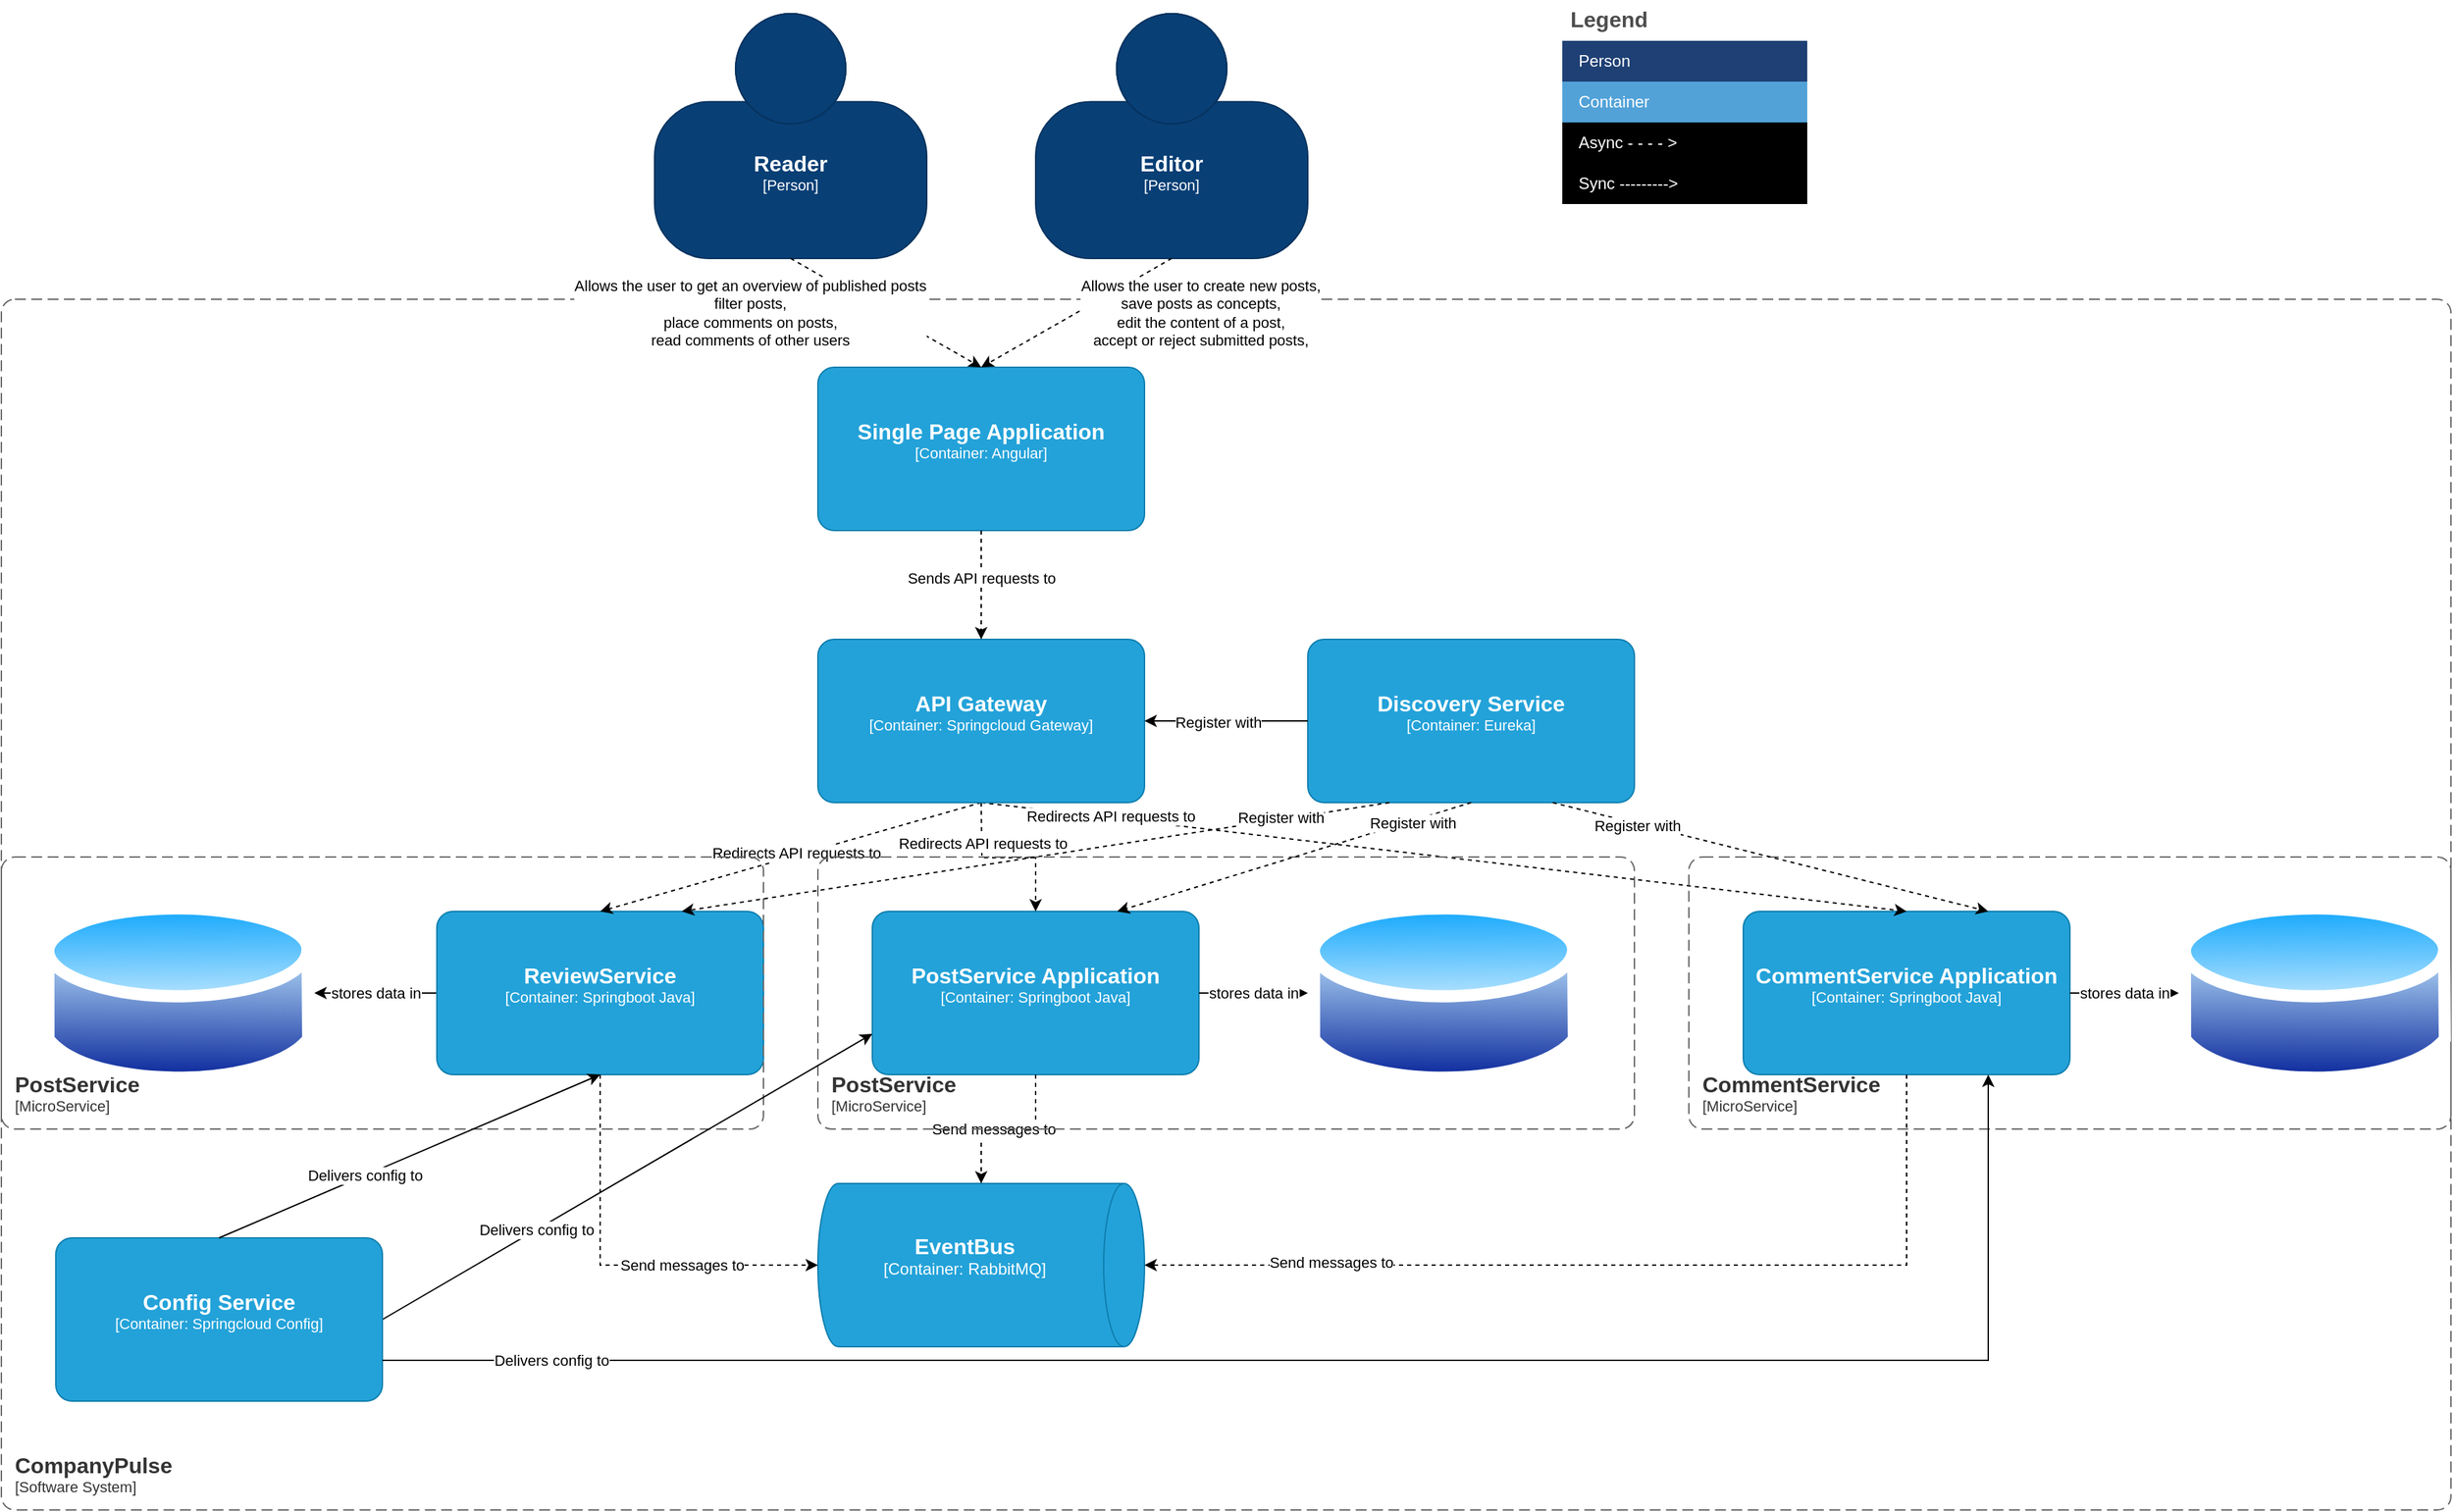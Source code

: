 <mxfile version="22.0.3" type="device">
  <diagram name="Page-1" id="jm1_bG3qNzNefYff_sMv">
    <mxGraphModel dx="2089" dy="1921" grid="1" gridSize="10" guides="1" tooltips="1" connect="1" arrows="1" fold="1" page="1" pageScale="1" pageWidth="827" pageHeight="1169" math="0" shadow="0">
      <root>
        <mxCell id="0" />
        <mxCell id="1" parent="0" />
        <object placeholders="1" c4Name="CompanyPulse" c4Type="SystemScopeBoundary" c4Application="Software System" label="&lt;font style=&quot;font-size: 16px&quot;&gt;&lt;b&gt;&lt;div style=&quot;text-align: left&quot;&gt;%c4Name%&lt;/div&gt;&lt;/b&gt;&lt;/font&gt;&lt;div style=&quot;text-align: left&quot;&gt;[%c4Application%]&lt;/div&gt;" id="UXGrSV3uxsEOeapMRRK8-2">
          <mxCell style="rounded=1;fontSize=11;whiteSpace=wrap;html=1;dashed=1;arcSize=20;fillColor=none;strokeColor=#666666;fontColor=#333333;labelBackgroundColor=none;align=left;verticalAlign=bottom;labelBorderColor=none;spacingTop=0;spacing=10;dashPattern=8 4;metaEdit=1;rotatable=0;perimeter=rectanglePerimeter;noLabel=0;labelPadding=0;allowArrows=0;connectable=0;expand=0;recursiveResize=0;editable=1;pointerEvents=0;absoluteArcSize=1;points=[[0.25,0,0],[0.5,0,0],[0.75,0,0],[1,0.25,0],[1,0.5,0],[1,0.75,0],[0.75,1,0],[0.5,1,0],[0.25,1,0],[0,0.75,0],[0,0.5,0],[0,0.25,0]];" parent="1" vertex="1">
            <mxGeometry x="-320" y="190" width="1800" height="890" as="geometry" />
          </mxCell>
        </object>
        <object placeholders="1" c4Name="Single Page Application" c4Type="Container" c4Technology="Angular" c4Description="" label="&lt;font style=&quot;font-size: 16px&quot;&gt;&lt;b&gt;%c4Name%&lt;/b&gt;&lt;/font&gt;&lt;div&gt;[%c4Type%: %c4Technology%]&lt;/div&gt;&lt;br&gt;&lt;div&gt;&lt;font style=&quot;font-size: 11px&quot;&gt;&lt;font color=&quot;#E6E6E6&quot;&gt;%c4Description%&lt;/font&gt;&lt;/div&gt;" id="UXGrSV3uxsEOeapMRRK8-3">
          <mxCell style="rounded=1;whiteSpace=wrap;html=1;fontSize=11;labelBackgroundColor=none;fillColor=#23A2D9;fontColor=#ffffff;align=center;arcSize=10;strokeColor=#0E7DAD;metaEdit=1;resizable=0;points=[[0.25,0,0],[0.5,0,0],[0.75,0,0],[1,0.25,0],[1,0.5,0],[1,0.75,0],[0.75,1,0],[0.5,1,0],[0.25,1,0],[0,0.75,0],[0,0.5,0],[0,0.25,0]];" parent="1" vertex="1">
            <mxGeometry x="280" y="240" width="240" height="120" as="geometry" />
          </mxCell>
        </object>
        <object placeholders="1" c4Name="Editor" c4Type="Person" c4Description="" label="&lt;font style=&quot;font-size: 16px&quot;&gt;&lt;b&gt;%c4Name%&lt;/b&gt;&lt;/font&gt;&lt;div&gt;[%c4Type%]&lt;/div&gt;&lt;br&gt;&lt;div&gt;&lt;font style=&quot;font-size: 11px&quot;&gt;&lt;font color=&quot;#cccccc&quot;&gt;%c4Description%&lt;/font&gt;&lt;/div&gt;" id="UXGrSV3uxsEOeapMRRK8-17">
          <mxCell style="html=1;fontSize=11;dashed=0;whiteSpace=wrap;fillColor=#083F75;strokeColor=#06315C;fontColor=#ffffff;shape=mxgraph.c4.person2;align=center;metaEdit=1;points=[[0.5,0,0],[1,0.5,0],[1,0.75,0],[0.75,1,0],[0.5,1,0],[0.25,1,0],[0,0.75,0],[0,0.5,0]];resizable=0;" parent="1" vertex="1">
            <mxGeometry x="440" y="-20" width="200" height="180" as="geometry" />
          </mxCell>
        </object>
        <object placeholders="1" c4Name="Reader" c4Type="Person" c4Description="" label="&lt;font style=&quot;font-size: 16px&quot;&gt;&lt;b&gt;%c4Name%&lt;/b&gt;&lt;/font&gt;&lt;div&gt;[%c4Type%]&lt;/div&gt;&lt;br&gt;&lt;div&gt;&lt;font style=&quot;font-size: 11px&quot;&gt;&lt;font color=&quot;#cccccc&quot;&gt;%c4Description%&lt;/font&gt;&lt;/div&gt;" id="UXGrSV3uxsEOeapMRRK8-18">
          <mxCell style="html=1;fontSize=11;dashed=0;whiteSpace=wrap;fillColor=#083F75;strokeColor=#06315C;fontColor=#ffffff;shape=mxgraph.c4.person2;align=center;metaEdit=1;points=[[0.5,0,0],[1,0.5,0],[1,0.75,0],[0.75,1,0],[0.5,1,0],[0.25,1,0],[0,0.75,0],[0,0.5,0]];resizable=0;" parent="1" vertex="1">
            <mxGeometry x="160" y="-20" width="200" height="180" as="geometry" />
          </mxCell>
        </object>
        <mxCell id="UXGrSV3uxsEOeapMRRK8-19" style="rounded=0;orthogonalLoop=1;jettySize=auto;html=1;exitX=0.5;exitY=1;exitDx=0;exitDy=0;exitPerimeter=0;entryX=0.5;entryY=0;entryDx=0;entryDy=0;entryPerimeter=0;dashed=1;" parent="1" source="UXGrSV3uxsEOeapMRRK8-18" target="UXGrSV3uxsEOeapMRRK8-3" edge="1">
          <mxGeometry relative="1" as="geometry" />
        </mxCell>
        <mxCell id="UXGrSV3uxsEOeapMRRK8-70" value="Allows the user to get an overview of published posts&lt;br&gt;filter posts,&lt;br&gt;place comments on posts,&lt;br&gt;read comments of other users" style="edgeLabel;html=1;align=center;verticalAlign=middle;resizable=0;points=[];" parent="UXGrSV3uxsEOeapMRRK8-19" vertex="1" connectable="0">
          <mxGeometry x="-0.477" relative="1" as="geometry">
            <mxPoint x="-67" y="19" as="offset" />
          </mxGeometry>
        </mxCell>
        <mxCell id="UXGrSV3uxsEOeapMRRK8-20" style="rounded=0;orthogonalLoop=1;jettySize=auto;html=1;exitX=0.5;exitY=1;exitDx=0;exitDy=0;exitPerimeter=0;entryX=0.5;entryY=0;entryDx=0;entryDy=0;entryPerimeter=0;dashed=1;" parent="1" source="UXGrSV3uxsEOeapMRRK8-17" target="UXGrSV3uxsEOeapMRRK8-3" edge="1">
          <mxGeometry relative="1" as="geometry" />
        </mxCell>
        <mxCell id="UXGrSV3uxsEOeapMRRK8-69" value="Allows the user to create new posts, &lt;br&gt;save posts as concepts,&lt;br&gt;edit the content of a post,&lt;br&gt;accept or reject submitted posts," style="edgeLabel;html=1;align=center;verticalAlign=middle;resizable=0;points=[];" parent="UXGrSV3uxsEOeapMRRK8-20" vertex="1" connectable="0">
          <mxGeometry x="-0.083" y="-1" relative="1" as="geometry">
            <mxPoint x="85" y="4" as="offset" />
          </mxGeometry>
        </mxCell>
        <object placeholders="1" c4Name="PostService Application" c4Type="Container" c4Technology="Springboot Java" c4Description="" label="&lt;font style=&quot;font-size: 16px&quot;&gt;&lt;b&gt;%c4Name%&lt;/b&gt;&lt;/font&gt;&lt;div&gt;[%c4Type%: %c4Technology%]&lt;/div&gt;&lt;br&gt;&lt;div&gt;&lt;font style=&quot;font-size: 11px&quot;&gt;&lt;font color=&quot;#E6E6E6&quot;&gt;%c4Description%&lt;/font&gt;&lt;/div&gt;" id="UXGrSV3uxsEOeapMRRK8-21">
          <mxCell style="rounded=1;whiteSpace=wrap;html=1;fontSize=11;labelBackgroundColor=none;fillColor=#23A2D9;fontColor=#ffffff;align=center;arcSize=10;strokeColor=#0E7DAD;metaEdit=1;resizable=0;points=[[0.25,0,0],[0.5,0,0],[0.75,0,0],[1,0.25,0],[1,0.5,0],[1,0.75,0],[0.75,1,0],[0.5,1,0],[0.25,1,0],[0,0.75,0],[0,0.5,0],[0,0.25,0]];" parent="1" vertex="1">
            <mxGeometry x="320" y="640" width="240" height="120" as="geometry" />
          </mxCell>
        </object>
        <mxCell id="UXGrSV3uxsEOeapMRRK8-41" style="edgeStyle=orthogonalEdgeStyle;rounded=0;orthogonalLoop=1;jettySize=auto;html=1;exitX=0;exitY=0.5;exitDx=0;exitDy=0;exitPerimeter=0;entryX=1;entryY=0.5;entryDx=0;entryDy=0;" parent="1" source="UXGrSV3uxsEOeapMRRK8-22" edge="1" target="KmEUO6EDByt2TwgrojmH-2">
          <mxGeometry relative="1" as="geometry">
            <mxPoint x="-80" y="699.556" as="targetPoint" />
          </mxGeometry>
        </mxCell>
        <mxCell id="UXGrSV3uxsEOeapMRRK8-49" value="stores data in" style="edgeLabel;html=1;align=center;verticalAlign=middle;resizable=0;points=[];" parent="UXGrSV3uxsEOeapMRRK8-41" vertex="1" connectable="0">
          <mxGeometry x="0.096" relative="1" as="geometry">
            <mxPoint x="4" as="offset" />
          </mxGeometry>
        </mxCell>
        <object placeholders="1" c4Name="ReviewService" c4Type="Container" c4Technology="Springboot Java" c4Description="" label="&lt;font style=&quot;font-size: 16px&quot;&gt;&lt;b&gt;%c4Name%&lt;/b&gt;&lt;/font&gt;&lt;div&gt;[%c4Type%: %c4Technology%]&lt;/div&gt;&lt;br&gt;&lt;div&gt;&lt;font style=&quot;font-size: 11px&quot;&gt;&lt;font color=&quot;#E6E6E6&quot;&gt;%c4Description%&lt;/font&gt;&lt;/div&gt;" id="UXGrSV3uxsEOeapMRRK8-22">
          <mxCell style="rounded=1;whiteSpace=wrap;html=1;fontSize=11;labelBackgroundColor=none;fillColor=#23A2D9;fontColor=#ffffff;align=center;arcSize=10;strokeColor=#0E7DAD;metaEdit=1;resizable=0;points=[[0.25,0,0],[0.5,0,0],[0.75,0,0],[1,0.25,0],[1,0.5,0],[1,0.75,0],[0.75,1,0],[0.5,1,0],[0.25,1,0],[0,0.75,0],[0,0.5,0],[0,0.25,0]];" parent="1" vertex="1">
            <mxGeometry y="640" width="240" height="120" as="geometry" />
          </mxCell>
        </object>
        <object placeholders="1" c4Name="CommentService Application" c4Type="Container" c4Technology="Springboot Java" c4Description="" label="&lt;font style=&quot;font-size: 16px&quot;&gt;&lt;b&gt;%c4Name%&lt;/b&gt;&lt;/font&gt;&lt;div&gt;[%c4Type%: %c4Technology%]&lt;/div&gt;&lt;br&gt;&lt;div&gt;&lt;font style=&quot;font-size: 11px&quot;&gt;&lt;font color=&quot;#E6E6E6&quot;&gt;%c4Description%&lt;/font&gt;&lt;/div&gt;" id="UXGrSV3uxsEOeapMRRK8-23">
          <mxCell style="rounded=1;whiteSpace=wrap;html=1;fontSize=11;labelBackgroundColor=none;fillColor=#23A2D9;fontColor=#ffffff;align=center;arcSize=10;strokeColor=#0E7DAD;metaEdit=1;resizable=0;points=[[0.25,0,0],[0.5,0,0],[0.75,0,0],[1,0.25,0],[1,0.5,0],[1,0.75,0],[0.75,1,0],[0.5,1,0],[0.25,1,0],[0,0.75,0],[0,0.5,0],[0,0.25,0]];" parent="1" vertex="1">
            <mxGeometry x="960" y="640" width="240" height="120" as="geometry" />
          </mxCell>
        </object>
        <mxCell id="UXGrSV3uxsEOeapMRRK8-24" style="rounded=0;orthogonalLoop=1;jettySize=auto;html=1;exitX=0.5;exitY=1;exitDx=0;exitDy=0;exitPerimeter=0;entryX=0.5;entryY=0;entryDx=0;entryDy=0;entryPerimeter=0;dashed=1;" parent="1" source="UXGrSV3uxsEOeapMRRK8-28" target="UXGrSV3uxsEOeapMRRK8-23" edge="1">
          <mxGeometry relative="1" as="geometry" />
        </mxCell>
        <mxCell id="UXGrSV3uxsEOeapMRRK8-67" value="Redirects API requests to" style="edgeLabel;html=1;align=center;verticalAlign=middle;resizable=0;points=[];" parent="UXGrSV3uxsEOeapMRRK8-24" vertex="1" connectable="0">
          <mxGeometry x="-0.724" y="3" relative="1" as="geometry">
            <mxPoint x="1" y="2" as="offset" />
          </mxGeometry>
        </mxCell>
        <mxCell id="UXGrSV3uxsEOeapMRRK8-25" style="edgeStyle=orthogonalEdgeStyle;rounded=0;orthogonalLoop=1;jettySize=auto;html=1;entryX=0.5;entryY=0;entryDx=0;entryDy=0;entryPerimeter=0;dashed=1;" parent="1" target="UXGrSV3uxsEOeapMRRK8-21" edge="1">
          <mxGeometry relative="1" as="geometry">
            <mxPoint x="400" y="560" as="sourcePoint" />
          </mxGeometry>
        </mxCell>
        <mxCell id="UXGrSV3uxsEOeapMRRK8-65" value="Redirects API requests to" style="edgeLabel;html=1;align=center;verticalAlign=middle;resizable=0;points=[];" parent="UXGrSV3uxsEOeapMRRK8-25" vertex="1" connectable="0">
          <mxGeometry x="-0.35" y="1" relative="1" as="geometry">
            <mxPoint x="-1" y="-9" as="offset" />
          </mxGeometry>
        </mxCell>
        <mxCell id="UXGrSV3uxsEOeapMRRK8-26" style="rounded=0;orthogonalLoop=1;jettySize=auto;html=1;exitX=0.5;exitY=1;exitDx=0;exitDy=0;exitPerimeter=0;entryX=0.5;entryY=0;entryDx=0;entryDy=0;entryPerimeter=0;dashed=1;" parent="1" source="UXGrSV3uxsEOeapMRRK8-28" target="UXGrSV3uxsEOeapMRRK8-22" edge="1">
          <mxGeometry relative="1" as="geometry" />
        </mxCell>
        <mxCell id="UXGrSV3uxsEOeapMRRK8-66" value="Redirects API requests to" style="edgeLabel;html=1;align=center;verticalAlign=middle;resizable=0;points=[];" parent="UXGrSV3uxsEOeapMRRK8-26" vertex="1" connectable="0">
          <mxGeometry x="-0.032" y="-2" relative="1" as="geometry">
            <mxPoint as="offset" />
          </mxGeometry>
        </mxCell>
        <object placeholders="1" c4Type="EventBus" c4Container="Container" c4Technology="RabbitMQ" c4Description="" label="&lt;font style=&quot;font-size: 16px&quot;&gt;&lt;b&gt;%c4Type%&lt;/b&gt;&lt;/font&gt;&lt;div&gt;[%c4Container%:&amp;nbsp;%c4Technology%]&lt;/div&gt;&lt;br&gt;&lt;div&gt;&lt;font style=&quot;font-size: 11px&quot;&gt;&lt;font color=&quot;#E6E6E6&quot;&gt;%c4Description%&lt;/font&gt;&lt;/div&gt;" id="UXGrSV3uxsEOeapMRRK8-27">
          <mxCell style="shape=cylinder3;size=15;direction=south;whiteSpace=wrap;html=1;boundedLbl=1;rounded=0;labelBackgroundColor=none;fillColor=#23A2D9;fontSize=12;fontColor=#ffffff;align=center;strokeColor=#0E7DAD;metaEdit=1;points=[[0.5,0,0],[1,0.25,0],[1,0.5,0],[1,0.75,0],[0.5,1,0],[0,0.75,0],[0,0.5,0],[0,0.25,0]];resizable=0;" parent="1" vertex="1">
            <mxGeometry x="280" y="840" width="240" height="120" as="geometry" />
          </mxCell>
        </object>
        <object placeholders="1" c4Name="API Gateway" c4Type="Container" c4Technology="Springcloud Gateway" c4Description="" label="&lt;font style=&quot;font-size: 16px&quot;&gt;&lt;b&gt;%c4Name%&lt;/b&gt;&lt;/font&gt;&lt;div&gt;[%c4Type%: %c4Technology%]&lt;/div&gt;&lt;br&gt;&lt;div&gt;&lt;font style=&quot;font-size: 11px&quot;&gt;&lt;font color=&quot;#E6E6E6&quot;&gt;%c4Description%&lt;/font&gt;&lt;/div&gt;" id="UXGrSV3uxsEOeapMRRK8-28">
          <mxCell style="rounded=1;whiteSpace=wrap;html=1;fontSize=11;labelBackgroundColor=none;fillColor=#23A2D9;fontColor=#ffffff;align=center;arcSize=10;strokeColor=#0E7DAD;metaEdit=1;resizable=0;points=[[0.25,0,0],[0.5,0,0],[0.75,0,0],[1,0.25,0],[1,0.5,0],[1,0.75,0],[0.75,1,0],[0.5,1,0],[0.25,1,0],[0,0.75,0],[0,0.5,0],[0,0.25,0]];" parent="1" vertex="1">
            <mxGeometry x="280" y="440" width="240" height="120" as="geometry" />
          </mxCell>
        </object>
        <mxCell id="UXGrSV3uxsEOeapMRRK8-29" style="edgeStyle=orthogonalEdgeStyle;rounded=0;orthogonalLoop=1;jettySize=auto;html=1;exitX=0.5;exitY=1;exitDx=0;exitDy=0;exitPerimeter=0;entryX=0.5;entryY=0;entryDx=0;entryDy=0;entryPerimeter=0;dashed=1;" parent="1" source="UXGrSV3uxsEOeapMRRK8-3" target="UXGrSV3uxsEOeapMRRK8-28" edge="1">
          <mxGeometry relative="1" as="geometry" />
        </mxCell>
        <mxCell id="UXGrSV3uxsEOeapMRRK8-68" value="Sends API requests to" style="edgeLabel;html=1;align=center;verticalAlign=middle;resizable=0;points=[];" parent="UXGrSV3uxsEOeapMRRK8-29" vertex="1" connectable="0">
          <mxGeometry x="-0.13" relative="1" as="geometry">
            <mxPoint as="offset" />
          </mxGeometry>
        </mxCell>
        <mxCell id="UXGrSV3uxsEOeapMRRK8-30" style="edgeStyle=orthogonalEdgeStyle;rounded=0;orthogonalLoop=1;jettySize=auto;html=1;exitX=0.5;exitY=1;exitDx=0;exitDy=0;exitPerimeter=0;entryX=0.5;entryY=1;entryDx=0;entryDy=0;entryPerimeter=0;dashed=1;" parent="1" source="UXGrSV3uxsEOeapMRRK8-22" target="UXGrSV3uxsEOeapMRRK8-27" edge="1">
          <mxGeometry relative="1" as="geometry" />
        </mxCell>
        <mxCell id="UXGrSV3uxsEOeapMRRK8-52" value="Send messages to" style="edgeLabel;html=1;align=center;verticalAlign=middle;resizable=0;points=[];" parent="UXGrSV3uxsEOeapMRRK8-30" vertex="1" connectable="0">
          <mxGeometry x="0.039" y="1" relative="1" as="geometry">
            <mxPoint x="44" y="1" as="offset" />
          </mxGeometry>
        </mxCell>
        <mxCell id="UXGrSV3uxsEOeapMRRK8-31" style="edgeStyle=orthogonalEdgeStyle;rounded=0;orthogonalLoop=1;jettySize=auto;html=1;exitX=0.5;exitY=1;exitDx=0;exitDy=0;exitPerimeter=0;entryX=0;entryY=0.5;entryDx=0;entryDy=0;entryPerimeter=0;dashed=1;" parent="1" source="UXGrSV3uxsEOeapMRRK8-21" target="UXGrSV3uxsEOeapMRRK8-27" edge="1">
          <mxGeometry relative="1" as="geometry" />
        </mxCell>
        <mxCell id="UXGrSV3uxsEOeapMRRK8-53" value="Send messages to" style="edgeLabel;html=1;align=center;verticalAlign=middle;resizable=0;points=[];" parent="UXGrSV3uxsEOeapMRRK8-31" vertex="1" connectable="0">
          <mxGeometry x="0.18" relative="1" as="geometry">
            <mxPoint as="offset" />
          </mxGeometry>
        </mxCell>
        <mxCell id="UXGrSV3uxsEOeapMRRK8-32" style="edgeStyle=orthogonalEdgeStyle;rounded=0;orthogonalLoop=1;jettySize=auto;html=1;exitX=0.5;exitY=1;exitDx=0;exitDy=0;exitPerimeter=0;entryX=0.5;entryY=0;entryDx=0;entryDy=0;entryPerimeter=0;dashed=1;" parent="1" source="UXGrSV3uxsEOeapMRRK8-23" target="UXGrSV3uxsEOeapMRRK8-27" edge="1">
          <mxGeometry relative="1" as="geometry" />
        </mxCell>
        <mxCell id="UXGrSV3uxsEOeapMRRK8-54" value="Send messages to" style="edgeLabel;html=1;align=center;verticalAlign=middle;resizable=0;points=[];" parent="UXGrSV3uxsEOeapMRRK8-32" vertex="1" connectable="0">
          <mxGeometry x="0.609" y="-2" relative="1" as="geometry">
            <mxPoint as="offset" />
          </mxGeometry>
        </mxCell>
        <object placeholders="1" c4Name="PostService" c4Type="ContainerScopeBoundary" c4Application="MicroService" label="&lt;font style=&quot;font-size: 16px&quot;&gt;&lt;b&gt;&lt;div style=&quot;text-align: left&quot;&gt;%c4Name%&lt;/div&gt;&lt;/b&gt;&lt;/font&gt;&lt;div style=&quot;text-align: left&quot;&gt;[%c4Application%]&lt;/div&gt;" id="UXGrSV3uxsEOeapMRRK8-34">
          <mxCell style="rounded=1;fontSize=11;whiteSpace=wrap;html=1;dashed=1;arcSize=20;fillColor=none;strokeColor=#666666;fontColor=#333333;labelBackgroundColor=none;align=left;verticalAlign=bottom;labelBorderColor=none;spacingTop=0;spacing=10;dashPattern=8 4;metaEdit=1;rotatable=0;perimeter=rectanglePerimeter;noLabel=0;labelPadding=0;allowArrows=0;connectable=0;expand=0;recursiveResize=0;editable=1;pointerEvents=0;absoluteArcSize=1;points=[[0.25,0,0],[0.5,0,0],[0.75,0,0],[1,0.25,0],[1,0.5,0],[1,0.75,0],[0.75,1,0],[0.5,1,0],[0.25,1,0],[0,0.75,0],[0,0.5,0],[0,0.25,0]];" parent="1" vertex="1">
            <mxGeometry x="280" y="600" width="600" height="200" as="geometry" />
          </mxCell>
        </object>
        <object placeholders="1" c4Name="CommentService" c4Type="ContainerScopeBoundary" c4Application="MicroService" label="&lt;font style=&quot;font-size: 16px&quot;&gt;&lt;b&gt;&lt;div style=&quot;text-align: left&quot;&gt;%c4Name%&lt;/div&gt;&lt;/b&gt;&lt;/font&gt;&lt;div style=&quot;text-align: left&quot;&gt;[%c4Application%]&lt;/div&gt;" id="UXGrSV3uxsEOeapMRRK8-35">
          <mxCell style="rounded=1;fontSize=11;whiteSpace=wrap;html=1;dashed=1;arcSize=20;fillColor=none;strokeColor=#666666;fontColor=#333333;labelBackgroundColor=none;align=left;verticalAlign=bottom;labelBorderColor=none;spacingTop=0;spacing=10;dashPattern=8 4;metaEdit=1;rotatable=0;perimeter=rectanglePerimeter;noLabel=0;labelPadding=0;allowArrows=0;connectable=0;expand=0;recursiveResize=0;editable=1;pointerEvents=0;absoluteArcSize=1;points=[[0.25,0,0],[0.5,0,0],[0.75,0,0],[1,0.25,0],[1,0.5,0],[1,0.75,0],[0.75,1,0],[0.5,1,0],[0.25,1,0],[0,0.75,0],[0,0.5,0],[0,0.25,0]];" parent="1" vertex="1">
            <mxGeometry x="920" y="600" width="560" height="200" as="geometry" />
          </mxCell>
        </object>
        <mxCell id="UXGrSV3uxsEOeapMRRK8-37" style="edgeStyle=orthogonalEdgeStyle;rounded=0;orthogonalLoop=1;jettySize=auto;html=1;exitX=1;exitY=0.5;exitDx=0;exitDy=0;exitPerimeter=0;entryX=0;entryY=0.5;entryDx=0;entryDy=0;" parent="1" source="UXGrSV3uxsEOeapMRRK8-21" target="KmEUO6EDByt2TwgrojmH-3" edge="1">
          <mxGeometry relative="1" as="geometry">
            <mxPoint x="600" y="700" as="targetPoint" />
          </mxGeometry>
        </mxCell>
        <mxCell id="UXGrSV3uxsEOeapMRRK8-50" value="stores data in" style="edgeLabel;html=1;align=center;verticalAlign=middle;resizable=0;points=[];" parent="UXGrSV3uxsEOeapMRRK8-37" vertex="1" connectable="0">
          <mxGeometry x="-0.345" relative="1" as="geometry">
            <mxPoint x="14" as="offset" />
          </mxGeometry>
        </mxCell>
        <mxCell id="UXGrSV3uxsEOeapMRRK8-38" style="edgeStyle=orthogonalEdgeStyle;rounded=0;orthogonalLoop=1;jettySize=auto;html=1;exitX=1;exitY=0.5;exitDx=0;exitDy=0;exitPerimeter=0;entryX=0;entryY=0.5;entryDx=0;entryDy=0;" parent="1" source="UXGrSV3uxsEOeapMRRK8-23" target="KmEUO6EDByt2TwgrojmH-4" edge="1">
          <mxGeometry relative="1" as="geometry">
            <mxPoint x="1240.5" y="700" as="targetPoint" />
          </mxGeometry>
        </mxCell>
        <mxCell id="UXGrSV3uxsEOeapMRRK8-51" value="stores data in" style="edgeLabel;html=1;align=center;verticalAlign=middle;resizable=0;points=[];" parent="UXGrSV3uxsEOeapMRRK8-38" vertex="1" connectable="0">
          <mxGeometry x="-0.556" relative="1" as="geometry">
            <mxPoint x="22" as="offset" />
          </mxGeometry>
        </mxCell>
        <object placeholders="1" c4Name="PostService" c4Type="ContainerScopeBoundary" c4Application="MicroService" label="&lt;font style=&quot;font-size: 16px&quot;&gt;&lt;b&gt;&lt;div style=&quot;text-align: left&quot;&gt;%c4Name%&lt;/div&gt;&lt;/b&gt;&lt;/font&gt;&lt;div style=&quot;text-align: left&quot;&gt;[%c4Application%]&lt;/div&gt;" id="UXGrSV3uxsEOeapMRRK8-40">
          <mxCell style="rounded=1;fontSize=11;whiteSpace=wrap;html=1;dashed=1;arcSize=20;fillColor=none;strokeColor=#666666;fontColor=#333333;labelBackgroundColor=none;align=left;verticalAlign=bottom;labelBorderColor=none;spacingTop=0;spacing=10;dashPattern=8 4;metaEdit=1;rotatable=0;perimeter=rectanglePerimeter;noLabel=0;labelPadding=0;allowArrows=0;connectable=0;expand=0;recursiveResize=0;editable=1;pointerEvents=0;absoluteArcSize=1;points=[[0.25,0,0],[0.5,0,0],[0.75,0,0],[1,0.25,0],[1,0.5,0],[1,0.75,0],[0.75,1,0],[0.5,1,0],[0.25,1,0],[0,0.75,0],[0,0.5,0],[0,0.25,0]];" parent="1" vertex="1">
            <mxGeometry x="-320" y="600" width="560" height="200" as="geometry" />
          </mxCell>
        </object>
        <mxCell id="UXGrSV3uxsEOeapMRRK8-44" style="rounded=0;orthogonalLoop=1;jettySize=auto;html=1;exitX=1;exitY=0.5;exitDx=0;exitDy=0;exitPerimeter=0;entryX=0;entryY=0.75;entryDx=0;entryDy=0;entryPerimeter=0;" parent="1" source="UXGrSV3uxsEOeapMRRK8-42" target="UXGrSV3uxsEOeapMRRK8-21" edge="1">
          <mxGeometry relative="1" as="geometry">
            <mxPoint x="290" y="730" as="targetPoint" />
          </mxGeometry>
        </mxCell>
        <mxCell id="UXGrSV3uxsEOeapMRRK8-47" value="Delivers config to" style="edgeLabel;html=1;align=center;verticalAlign=middle;resizable=0;points=[];" parent="UXGrSV3uxsEOeapMRRK8-44" vertex="1" connectable="0">
          <mxGeometry x="-0.374" relative="1" as="geometry">
            <mxPoint as="offset" />
          </mxGeometry>
        </mxCell>
        <object placeholders="1" c4Name="Config Service" c4Type="Container" c4Technology="Springcloud Config" c4Description="" label="&lt;font style=&quot;font-size: 16px&quot;&gt;&lt;b&gt;%c4Name%&lt;/b&gt;&lt;/font&gt;&lt;div&gt;[%c4Type%: %c4Technology%]&lt;/div&gt;&lt;br&gt;&lt;div&gt;&lt;font style=&quot;font-size: 11px&quot;&gt;&lt;font color=&quot;#E6E6E6&quot;&gt;%c4Description%&lt;/font&gt;&lt;/div&gt;" id="UXGrSV3uxsEOeapMRRK8-42">
          <mxCell style="rounded=1;whiteSpace=wrap;html=1;fontSize=11;labelBackgroundColor=none;fillColor=#23A2D9;fontColor=#ffffff;align=center;arcSize=10;strokeColor=#0E7DAD;metaEdit=1;resizable=0;points=[[0.25,0,0],[0.5,0,0],[0.75,0,0],[1,0.25,0],[1,0.5,0],[1,0.75,0],[0.75,1,0],[0.5,1,0],[0.25,1,0],[0,0.75,0],[0,0.5,0],[0,0.25,0]];" parent="1" vertex="1">
            <mxGeometry x="-280" y="880" width="240" height="120" as="geometry" />
          </mxCell>
        </object>
        <mxCell id="UXGrSV3uxsEOeapMRRK8-43" style="rounded=0;orthogonalLoop=1;jettySize=auto;html=1;exitX=0.5;exitY=0;exitDx=0;exitDy=0;exitPerimeter=0;entryX=0.5;entryY=1;entryDx=0;entryDy=0;entryPerimeter=0;" parent="1" source="UXGrSV3uxsEOeapMRRK8-42" target="UXGrSV3uxsEOeapMRRK8-22" edge="1">
          <mxGeometry relative="1" as="geometry" />
        </mxCell>
        <mxCell id="UXGrSV3uxsEOeapMRRK8-46" value="Delivers config to" style="edgeLabel;html=1;align=center;verticalAlign=middle;resizable=0;points=[];" parent="UXGrSV3uxsEOeapMRRK8-43" vertex="1" connectable="0">
          <mxGeometry x="-0.234" relative="1" as="geometry">
            <mxPoint as="offset" />
          </mxGeometry>
        </mxCell>
        <mxCell id="UXGrSV3uxsEOeapMRRK8-45" style="edgeStyle=orthogonalEdgeStyle;rounded=0;orthogonalLoop=1;jettySize=auto;html=1;exitX=1;exitY=0.75;exitDx=0;exitDy=0;exitPerimeter=0;entryX=0.75;entryY=1;entryDx=0;entryDy=0;entryPerimeter=0;" parent="1" source="UXGrSV3uxsEOeapMRRK8-42" target="UXGrSV3uxsEOeapMRRK8-23" edge="1">
          <mxGeometry relative="1" as="geometry" />
        </mxCell>
        <mxCell id="UXGrSV3uxsEOeapMRRK8-48" value="Delivers config to" style="edgeLabel;html=1;align=center;verticalAlign=middle;resizable=0;points=[];" parent="UXGrSV3uxsEOeapMRRK8-45" vertex="1" connectable="0">
          <mxGeometry x="-0.822" relative="1" as="geometry">
            <mxPoint as="offset" />
          </mxGeometry>
        </mxCell>
        <object placeholders="1" c4Name="Discovery Service" c4Type="Container" c4Technology="Eureka" c4Description="" label="&lt;font style=&quot;font-size: 16px&quot;&gt;&lt;b&gt;%c4Name%&lt;/b&gt;&lt;/font&gt;&lt;div&gt;[%c4Type%: %c4Technology%]&lt;/div&gt;&lt;br&gt;&lt;div&gt;&lt;font style=&quot;font-size: 11px&quot;&gt;&lt;font color=&quot;#E6E6E6&quot;&gt;%c4Description%&lt;/font&gt;&lt;/div&gt;" id="UXGrSV3uxsEOeapMRRK8-55">
          <mxCell style="rounded=1;whiteSpace=wrap;html=1;fontSize=11;labelBackgroundColor=none;fillColor=#23A2D9;fontColor=#ffffff;align=center;arcSize=10;strokeColor=#0E7DAD;metaEdit=1;resizable=0;points=[[0.25,0,0],[0.5,0,0],[0.75,0,0],[1,0.25,0],[1,0.5,0],[1,0.75,0],[0.75,1,0],[0.5,1,0],[0.25,1,0],[0,0.75,0],[0,0.5,0],[0,0.25,0]];" parent="1" vertex="1">
            <mxGeometry x="640" y="440" width="240" height="120" as="geometry" />
          </mxCell>
        </object>
        <mxCell id="UXGrSV3uxsEOeapMRRK8-57" style="edgeStyle=orthogonalEdgeStyle;rounded=0;orthogonalLoop=1;jettySize=auto;html=1;exitX=0;exitY=0.5;exitDx=0;exitDy=0;exitPerimeter=0;entryX=1;entryY=0.5;entryDx=0;entryDy=0;entryPerimeter=0;" parent="1" source="UXGrSV3uxsEOeapMRRK8-55" target="UXGrSV3uxsEOeapMRRK8-28" edge="1">
          <mxGeometry relative="1" as="geometry" />
        </mxCell>
        <mxCell id="UXGrSV3uxsEOeapMRRK8-61" value="Register with" style="edgeLabel;html=1;align=center;verticalAlign=middle;resizable=0;points=[];" parent="UXGrSV3uxsEOeapMRRK8-57" vertex="1" connectable="0">
          <mxGeometry x="0.112" y="1" relative="1" as="geometry">
            <mxPoint as="offset" />
          </mxGeometry>
        </mxCell>
        <mxCell id="UXGrSV3uxsEOeapMRRK8-58" style="rounded=0;orthogonalLoop=1;jettySize=auto;html=1;exitX=0.5;exitY=1;exitDx=0;exitDy=0;exitPerimeter=0;entryX=0.75;entryY=0;entryDx=0;entryDy=0;entryPerimeter=0;dashed=1;" parent="1" source="UXGrSV3uxsEOeapMRRK8-55" target="UXGrSV3uxsEOeapMRRK8-21" edge="1">
          <mxGeometry relative="1" as="geometry" />
        </mxCell>
        <mxCell id="UXGrSV3uxsEOeapMRRK8-63" value="Register with" style="edgeLabel;html=1;align=center;verticalAlign=middle;resizable=0;points=[];" parent="UXGrSV3uxsEOeapMRRK8-58" vertex="1" connectable="0">
          <mxGeometry x="-0.661" y="1" relative="1" as="geometry">
            <mxPoint as="offset" />
          </mxGeometry>
        </mxCell>
        <mxCell id="UXGrSV3uxsEOeapMRRK8-59" style="rounded=0;orthogonalLoop=1;jettySize=auto;html=1;exitX=0.25;exitY=1;exitDx=0;exitDy=0;exitPerimeter=0;entryX=0.75;entryY=0;entryDx=0;entryDy=0;entryPerimeter=0;dashed=1;" parent="1" source="UXGrSV3uxsEOeapMRRK8-55" target="UXGrSV3uxsEOeapMRRK8-22" edge="1">
          <mxGeometry relative="1" as="geometry" />
        </mxCell>
        <mxCell id="UXGrSV3uxsEOeapMRRK8-62" value="Register with" style="edgeLabel;html=1;align=center;verticalAlign=middle;resizable=0;points=[];" parent="UXGrSV3uxsEOeapMRRK8-59" vertex="1" connectable="0">
          <mxGeometry x="-0.638" y="-1" relative="1" as="geometry">
            <mxPoint x="14" y="-3" as="offset" />
          </mxGeometry>
        </mxCell>
        <mxCell id="UXGrSV3uxsEOeapMRRK8-60" style="rounded=0;orthogonalLoop=1;jettySize=auto;html=1;exitX=0.75;exitY=1;exitDx=0;exitDy=0;exitPerimeter=0;entryX=0.75;entryY=0;entryDx=0;entryDy=0;entryPerimeter=0;dashed=1;" parent="1" source="UXGrSV3uxsEOeapMRRK8-55" target="UXGrSV3uxsEOeapMRRK8-23" edge="1">
          <mxGeometry relative="1" as="geometry" />
        </mxCell>
        <mxCell id="UXGrSV3uxsEOeapMRRK8-64" value="Register with" style="edgeLabel;html=1;align=center;verticalAlign=middle;resizable=0;points=[];" parent="UXGrSV3uxsEOeapMRRK8-60" vertex="1" connectable="0">
          <mxGeometry x="-0.612" y="-1" relative="1" as="geometry">
            <mxPoint as="offset" />
          </mxGeometry>
        </mxCell>
        <mxCell id="KmEUO6EDByt2TwgrojmH-2" value="" style="image;aspect=fixed;perimeter=ellipsePerimeter;html=1;align=center;shadow=0;dashed=0;spacingTop=3;image=img/lib/active_directory/database.svg;" vertex="1" parent="1">
          <mxGeometry x="-290" y="626" width="200" height="148" as="geometry" />
        </mxCell>
        <mxCell id="KmEUO6EDByt2TwgrojmH-3" value="" style="image;aspect=fixed;perimeter=ellipsePerimeter;html=1;align=center;shadow=0;dashed=0;spacingTop=3;image=img/lib/active_directory/database.svg;" vertex="1" parent="1">
          <mxGeometry x="640" y="626" width="200" height="148" as="geometry" />
        </mxCell>
        <mxCell id="KmEUO6EDByt2TwgrojmH-4" value="" style="image;aspect=fixed;perimeter=ellipsePerimeter;html=1;align=center;shadow=0;dashed=0;spacingTop=3;image=img/lib/active_directory/database.svg;" vertex="1" parent="1">
          <mxGeometry x="1280" y="626" width="200" height="148" as="geometry" />
        </mxCell>
        <mxCell id="KmEUO6EDByt2TwgrojmH-19" value="Legend" style="shape=table;startSize=30;container=1;collapsible=0;childLayout=tableLayout;fontSize=16;align=left;verticalAlign=top;fillColor=none;strokeColor=none;fontColor=#4D4D4D;fontStyle=1;spacingLeft=6;spacing=0;resizable=0;" vertex="1" parent="1">
          <mxGeometry x="827" y="-30" width="180" height="150" as="geometry" />
        </mxCell>
        <mxCell id="KmEUO6EDByt2TwgrojmH-20" value="" style="shape=tableRow;horizontal=0;startSize=0;swimlaneHead=0;swimlaneBody=0;strokeColor=inherit;top=0;left=0;bottom=0;right=0;collapsible=0;dropTarget=0;fillColor=none;points=[[0,0.5],[1,0.5]];portConstraint=eastwest;fontSize=12;" vertex="1" parent="KmEUO6EDByt2TwgrojmH-19">
          <mxGeometry y="30" width="180" height="30" as="geometry" />
        </mxCell>
        <mxCell id="KmEUO6EDByt2TwgrojmH-21" value="Person" style="shape=partialRectangle;html=1;whiteSpace=wrap;connectable=0;strokeColor=inherit;overflow=hidden;fillColor=#1E4074;top=0;left=0;bottom=0;right=0;pointerEvents=1;fontSize=12;align=left;fontColor=#FFFFFF;gradientColor=none;spacingLeft=10;spacingRight=4;" vertex="1" parent="KmEUO6EDByt2TwgrojmH-20">
          <mxGeometry width="180" height="30" as="geometry">
            <mxRectangle width="180" height="30" as="alternateBounds" />
          </mxGeometry>
        </mxCell>
        <mxCell id="KmEUO6EDByt2TwgrojmH-24" value="" style="shape=tableRow;horizontal=0;startSize=0;swimlaneHead=0;swimlaneBody=0;strokeColor=inherit;top=0;left=0;bottom=0;right=0;collapsible=0;dropTarget=0;fillColor=none;points=[[0,0.5],[1,0.5]];portConstraint=eastwest;fontSize=12;" vertex="1" parent="KmEUO6EDByt2TwgrojmH-19">
          <mxGeometry y="60" width="180" height="30" as="geometry" />
        </mxCell>
        <mxCell id="KmEUO6EDByt2TwgrojmH-25" value="Container" style="shape=partialRectangle;html=1;whiteSpace=wrap;connectable=0;strokeColor=inherit;overflow=hidden;fillColor=#52a2d8;top=0;left=0;bottom=0;right=0;pointerEvents=1;fontSize=12;align=left;fontColor=#FFFFFF;gradientColor=none;spacingLeft=10;spacingRight=4;" vertex="1" parent="KmEUO6EDByt2TwgrojmH-24">
          <mxGeometry width="180" height="30" as="geometry">
            <mxRectangle width="180" height="30" as="alternateBounds" />
          </mxGeometry>
        </mxCell>
        <mxCell id="KmEUO6EDByt2TwgrojmH-26" value="" style="shape=tableRow;horizontal=0;startSize=0;swimlaneHead=0;swimlaneBody=0;strokeColor=inherit;top=0;left=0;bottom=0;right=0;collapsible=0;dropTarget=0;fillColor=none;points=[[0,0.5],[1,0.5]];portConstraint=eastwest;fontSize=12;" vertex="1" parent="KmEUO6EDByt2TwgrojmH-19">
          <mxGeometry y="90" width="180" height="30" as="geometry" />
        </mxCell>
        <mxCell id="KmEUO6EDByt2TwgrojmH-27" value="Async - - - - &amp;gt;" style="shape=partialRectangle;html=1;whiteSpace=wrap;connectable=0;strokeColor=inherit;overflow=hidden;fillColor=#000000;top=0;left=0;bottom=0;right=0;pointerEvents=1;fontSize=12;align=left;fontColor=#FFFFFF;gradientColor=none;spacingLeft=10;spacingRight=4;" vertex="1" parent="KmEUO6EDByt2TwgrojmH-26">
          <mxGeometry width="180" height="30" as="geometry">
            <mxRectangle width="180" height="30" as="alternateBounds" />
          </mxGeometry>
        </mxCell>
        <mxCell id="KmEUO6EDByt2TwgrojmH-28" value="" style="shape=tableRow;horizontal=0;startSize=0;swimlaneHead=0;swimlaneBody=0;strokeColor=inherit;top=0;left=0;bottom=0;right=0;collapsible=0;dropTarget=0;fillColor=none;points=[[0,0.5],[1,0.5]];portConstraint=eastwest;fontSize=12;" vertex="1" parent="KmEUO6EDByt2TwgrojmH-19">
          <mxGeometry y="120" width="180" height="30" as="geometry" />
        </mxCell>
        <mxCell id="KmEUO6EDByt2TwgrojmH-29" value="Sync ---------&amp;gt;" style="shape=partialRectangle;html=1;whiteSpace=wrap;connectable=0;strokeColor=inherit;overflow=hidden;fillColor=#000000;top=0;left=0;bottom=0;right=0;pointerEvents=1;fontSize=12;align=left;fontColor=#FFFFFF;gradientColor=none;spacingLeft=10;spacingRight=4;" vertex="1" parent="KmEUO6EDByt2TwgrojmH-28">
          <mxGeometry width="180" height="30" as="geometry">
            <mxRectangle width="180" height="30" as="alternateBounds" />
          </mxGeometry>
        </mxCell>
      </root>
    </mxGraphModel>
  </diagram>
</mxfile>
